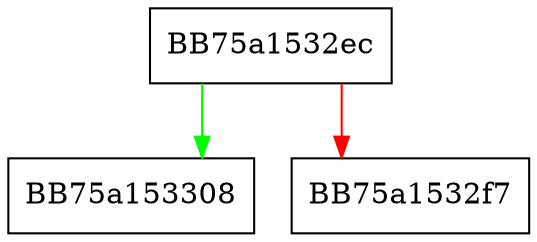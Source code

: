 digraph next_exp_prefix {
  node [shape="box"];
  graph [splines=ortho];
  BB75a1532ec -> BB75a153308 [color="green"];
  BB75a1532ec -> BB75a1532f7 [color="red"];
}
